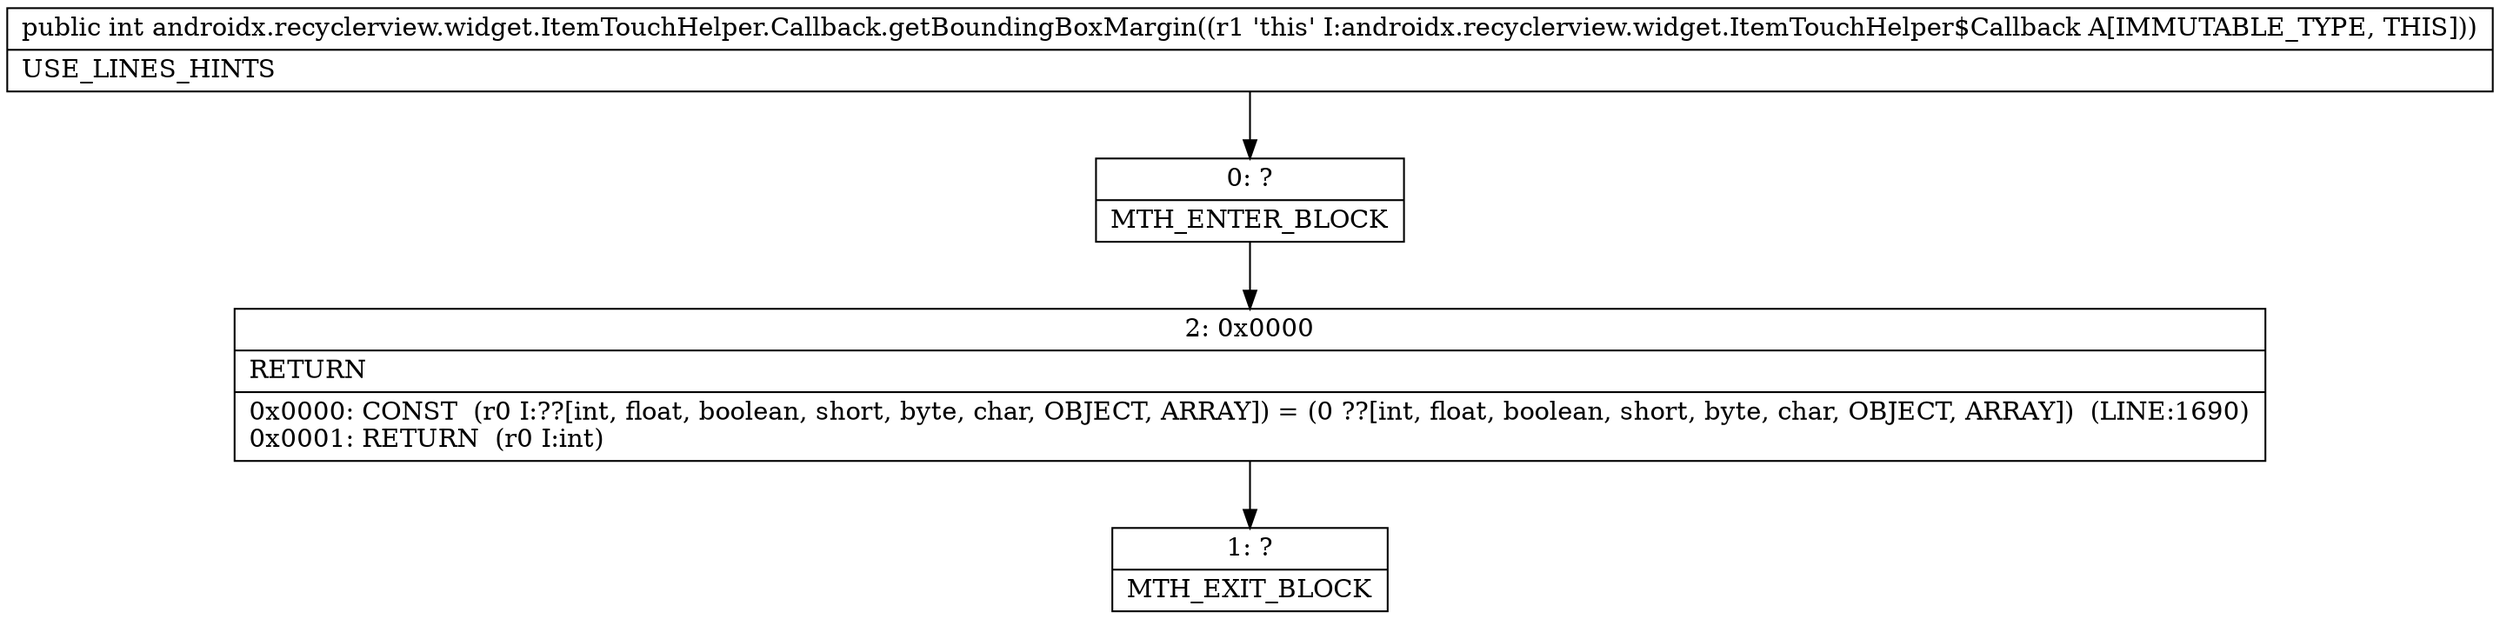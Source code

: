digraph "CFG forandroidx.recyclerview.widget.ItemTouchHelper.Callback.getBoundingBoxMargin()I" {
Node_0 [shape=record,label="{0\:\ ?|MTH_ENTER_BLOCK\l}"];
Node_2 [shape=record,label="{2\:\ 0x0000|RETURN\l|0x0000: CONST  (r0 I:??[int, float, boolean, short, byte, char, OBJECT, ARRAY]) = (0 ??[int, float, boolean, short, byte, char, OBJECT, ARRAY])  (LINE:1690)\l0x0001: RETURN  (r0 I:int) \l}"];
Node_1 [shape=record,label="{1\:\ ?|MTH_EXIT_BLOCK\l}"];
MethodNode[shape=record,label="{public int androidx.recyclerview.widget.ItemTouchHelper.Callback.getBoundingBoxMargin((r1 'this' I:androidx.recyclerview.widget.ItemTouchHelper$Callback A[IMMUTABLE_TYPE, THIS]))  | USE_LINES_HINTS\l}"];
MethodNode -> Node_0;Node_0 -> Node_2;
Node_2 -> Node_1;
}

